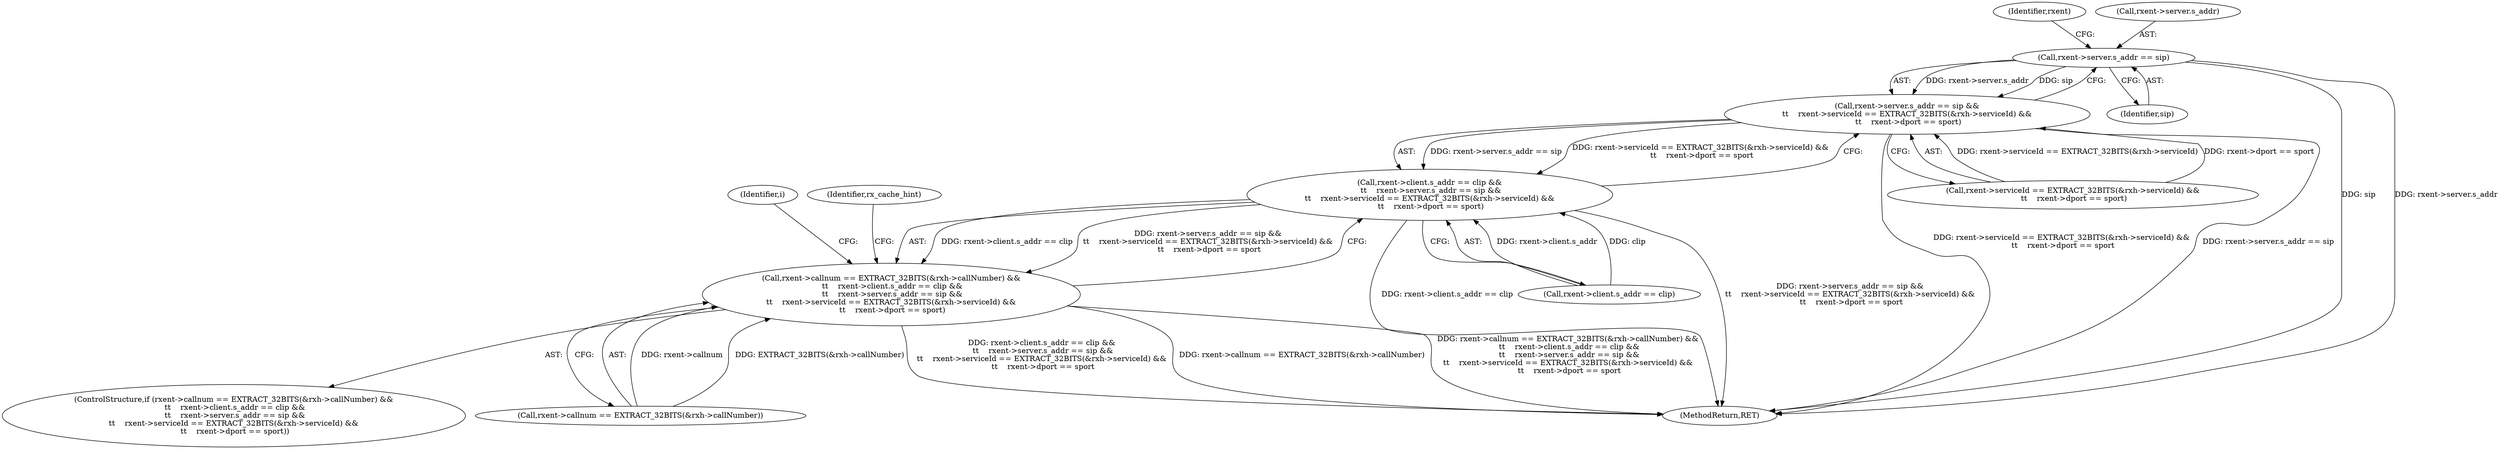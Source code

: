 digraph "0_tcpdump_c24922e692a52121e853a84ead6b9337f4c08a94@pointer" {
"1000162" [label="(Call,rxent->server.s_addr == sip)"];
"1000161" [label="(Call,rxent->server.s_addr == sip &&\n\t\t    rxent->serviceId == EXTRACT_32BITS(&rxh->serviceId) &&\n \t\t    rxent->dport == sport)"];
"1000153" [label="(Call,rxent->client.s_addr == clip &&\n \t\t    rxent->server.s_addr == sip &&\n\t\t    rxent->serviceId == EXTRACT_32BITS(&rxh->serviceId) &&\n \t\t    rxent->dport == sport)"];
"1000143" [label="(Call,rxent->callnum == EXTRACT_32BITS(&rxh->callNumber) &&\n \t\t    rxent->client.s_addr == clip &&\n \t\t    rxent->server.s_addr == sip &&\n\t\t    rxent->serviceId == EXTRACT_32BITS(&rxh->serviceId) &&\n \t\t    rxent->dport == sport)"];
"1000162" [label="(Call,rxent->server.s_addr == sip)"];
"1000142" [label="(ControlStructure,if (rxent->callnum == EXTRACT_32BITS(&rxh->callNumber) &&\n \t\t    rxent->client.s_addr == clip &&\n \t\t    rxent->server.s_addr == sip &&\n\t\t    rxent->serviceId == EXTRACT_32BITS(&rxh->serviceId) &&\n \t\t    rxent->dport == sport))"];
"1000168" [label="(Identifier,sip)"];
"1000143" [label="(Call,rxent->callnum == EXTRACT_32BITS(&rxh->callNumber) &&\n \t\t    rxent->client.s_addr == clip &&\n \t\t    rxent->server.s_addr == sip &&\n\t\t    rxent->serviceId == EXTRACT_32BITS(&rxh->serviceId) &&\n \t\t    rxent->dport == sport)"];
"1000199" [label="(Identifier,i)"];
"1000144" [label="(Call,rxent->callnum == EXTRACT_32BITS(&rxh->callNumber))"];
"1000153" [label="(Call,rxent->client.s_addr == clip &&\n \t\t    rxent->server.s_addr == sip &&\n\t\t    rxent->serviceId == EXTRACT_32BITS(&rxh->serviceId) &&\n \t\t    rxent->dport == sport)"];
"1000154" [label="(Call,rxent->client.s_addr == clip)"];
"1000172" [label="(Identifier,rxent)"];
"1000169" [label="(Call,rxent->serviceId == EXTRACT_32BITS(&rxh->serviceId) &&\n \t\t    rxent->dport == sport)"];
"1000209" [label="(MethodReturn,RET)"];
"1000161" [label="(Call,rxent->server.s_addr == sip &&\n\t\t    rxent->serviceId == EXTRACT_32BITS(&rxh->serviceId) &&\n \t\t    rxent->dport == sport)"];
"1000163" [label="(Call,rxent->server.s_addr)"];
"1000186" [label="(Identifier,rx_cache_hint)"];
"1000162" -> "1000161"  [label="AST: "];
"1000162" -> "1000168"  [label="CFG: "];
"1000163" -> "1000162"  [label="AST: "];
"1000168" -> "1000162"  [label="AST: "];
"1000172" -> "1000162"  [label="CFG: "];
"1000161" -> "1000162"  [label="CFG: "];
"1000162" -> "1000209"  [label="DDG: sip"];
"1000162" -> "1000209"  [label="DDG: rxent->server.s_addr"];
"1000162" -> "1000161"  [label="DDG: rxent->server.s_addr"];
"1000162" -> "1000161"  [label="DDG: sip"];
"1000161" -> "1000153"  [label="AST: "];
"1000161" -> "1000169"  [label="CFG: "];
"1000169" -> "1000161"  [label="AST: "];
"1000153" -> "1000161"  [label="CFG: "];
"1000161" -> "1000209"  [label="DDG: rxent->serviceId == EXTRACT_32BITS(&rxh->serviceId) &&\n \t\t    rxent->dport == sport"];
"1000161" -> "1000209"  [label="DDG: rxent->server.s_addr == sip"];
"1000161" -> "1000153"  [label="DDG: rxent->server.s_addr == sip"];
"1000161" -> "1000153"  [label="DDG: rxent->serviceId == EXTRACT_32BITS(&rxh->serviceId) &&\n \t\t    rxent->dport == sport"];
"1000169" -> "1000161"  [label="DDG: rxent->serviceId == EXTRACT_32BITS(&rxh->serviceId)"];
"1000169" -> "1000161"  [label="DDG: rxent->dport == sport"];
"1000153" -> "1000143"  [label="AST: "];
"1000153" -> "1000154"  [label="CFG: "];
"1000154" -> "1000153"  [label="AST: "];
"1000143" -> "1000153"  [label="CFG: "];
"1000153" -> "1000209"  [label="DDG: rxent->client.s_addr == clip"];
"1000153" -> "1000209"  [label="DDG: rxent->server.s_addr == sip &&\n\t\t    rxent->serviceId == EXTRACT_32BITS(&rxh->serviceId) &&\n \t\t    rxent->dport == sport"];
"1000153" -> "1000143"  [label="DDG: rxent->client.s_addr == clip"];
"1000153" -> "1000143"  [label="DDG: rxent->server.s_addr == sip &&\n\t\t    rxent->serviceId == EXTRACT_32BITS(&rxh->serviceId) &&\n \t\t    rxent->dport == sport"];
"1000154" -> "1000153"  [label="DDG: rxent->client.s_addr"];
"1000154" -> "1000153"  [label="DDG: clip"];
"1000143" -> "1000142"  [label="AST: "];
"1000143" -> "1000144"  [label="CFG: "];
"1000144" -> "1000143"  [label="AST: "];
"1000186" -> "1000143"  [label="CFG: "];
"1000199" -> "1000143"  [label="CFG: "];
"1000143" -> "1000209"  [label="DDG: rxent->client.s_addr == clip &&\n \t\t    rxent->server.s_addr == sip &&\n\t\t    rxent->serviceId == EXTRACT_32BITS(&rxh->serviceId) &&\n \t\t    rxent->dport == sport"];
"1000143" -> "1000209"  [label="DDG: rxent->callnum == EXTRACT_32BITS(&rxh->callNumber)"];
"1000143" -> "1000209"  [label="DDG: rxent->callnum == EXTRACT_32BITS(&rxh->callNumber) &&\n \t\t    rxent->client.s_addr == clip &&\n \t\t    rxent->server.s_addr == sip &&\n\t\t    rxent->serviceId == EXTRACT_32BITS(&rxh->serviceId) &&\n \t\t    rxent->dport == sport"];
"1000144" -> "1000143"  [label="DDG: rxent->callnum"];
"1000144" -> "1000143"  [label="DDG: EXTRACT_32BITS(&rxh->callNumber)"];
}
